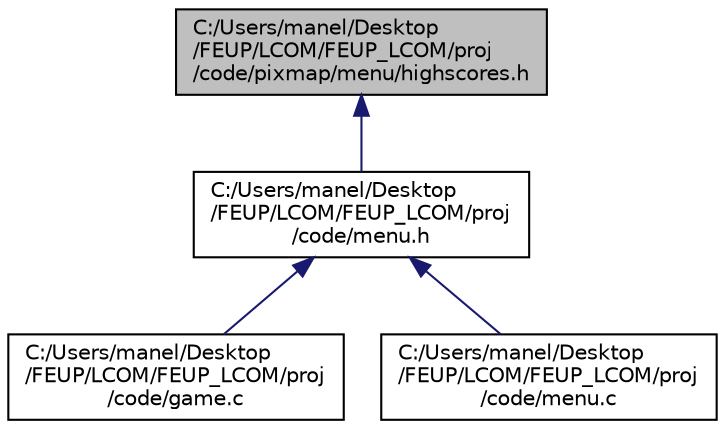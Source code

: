 digraph "C:/Users/manel/Desktop/FEUP/LCOM/FEUP_LCOM/proj/code/pixmap/menu/highscores.h"
{
 // INTERACTIVE_SVG=YES
 // LATEX_PDF_SIZE
  bgcolor="transparent";
  edge [fontname="Helvetica",fontsize="10",labelfontname="Helvetica",labelfontsize="10"];
  node [fontname="Helvetica",fontsize="10",shape=record];
  Node1 [label="C:/Users/manel/Desktop\l/FEUP/LCOM/FEUP_LCOM/proj\l/code/pixmap/menu/highscores.h",height=0.2,width=0.4,color="black", fillcolor="grey75", style="filled", fontcolor="black",tooltip=" "];
  Node1 -> Node2 [dir="back",color="midnightblue",fontsize="10",style="solid",fontname="Helvetica"];
  Node2 [label="C:/Users/manel/Desktop\l/FEUP/LCOM/FEUP_LCOM/proj\l/code/menu.h",height=0.2,width=0.4,color="black",URL="$menu_8h.html",tooltip=" "];
  Node2 -> Node3 [dir="back",color="midnightblue",fontsize="10",style="solid",fontname="Helvetica"];
  Node3 [label="C:/Users/manel/Desktop\l/FEUP/LCOM/FEUP_LCOM/proj\l/code/game.c",height=0.2,width=0.4,color="black",URL="$game_8c.html",tooltip=" "];
  Node2 -> Node4 [dir="back",color="midnightblue",fontsize="10",style="solid",fontname="Helvetica"];
  Node4 [label="C:/Users/manel/Desktop\l/FEUP/LCOM/FEUP_LCOM/proj\l/code/menu.c",height=0.2,width=0.4,color="black",URL="$menu_8c.html",tooltip=" "];
}
